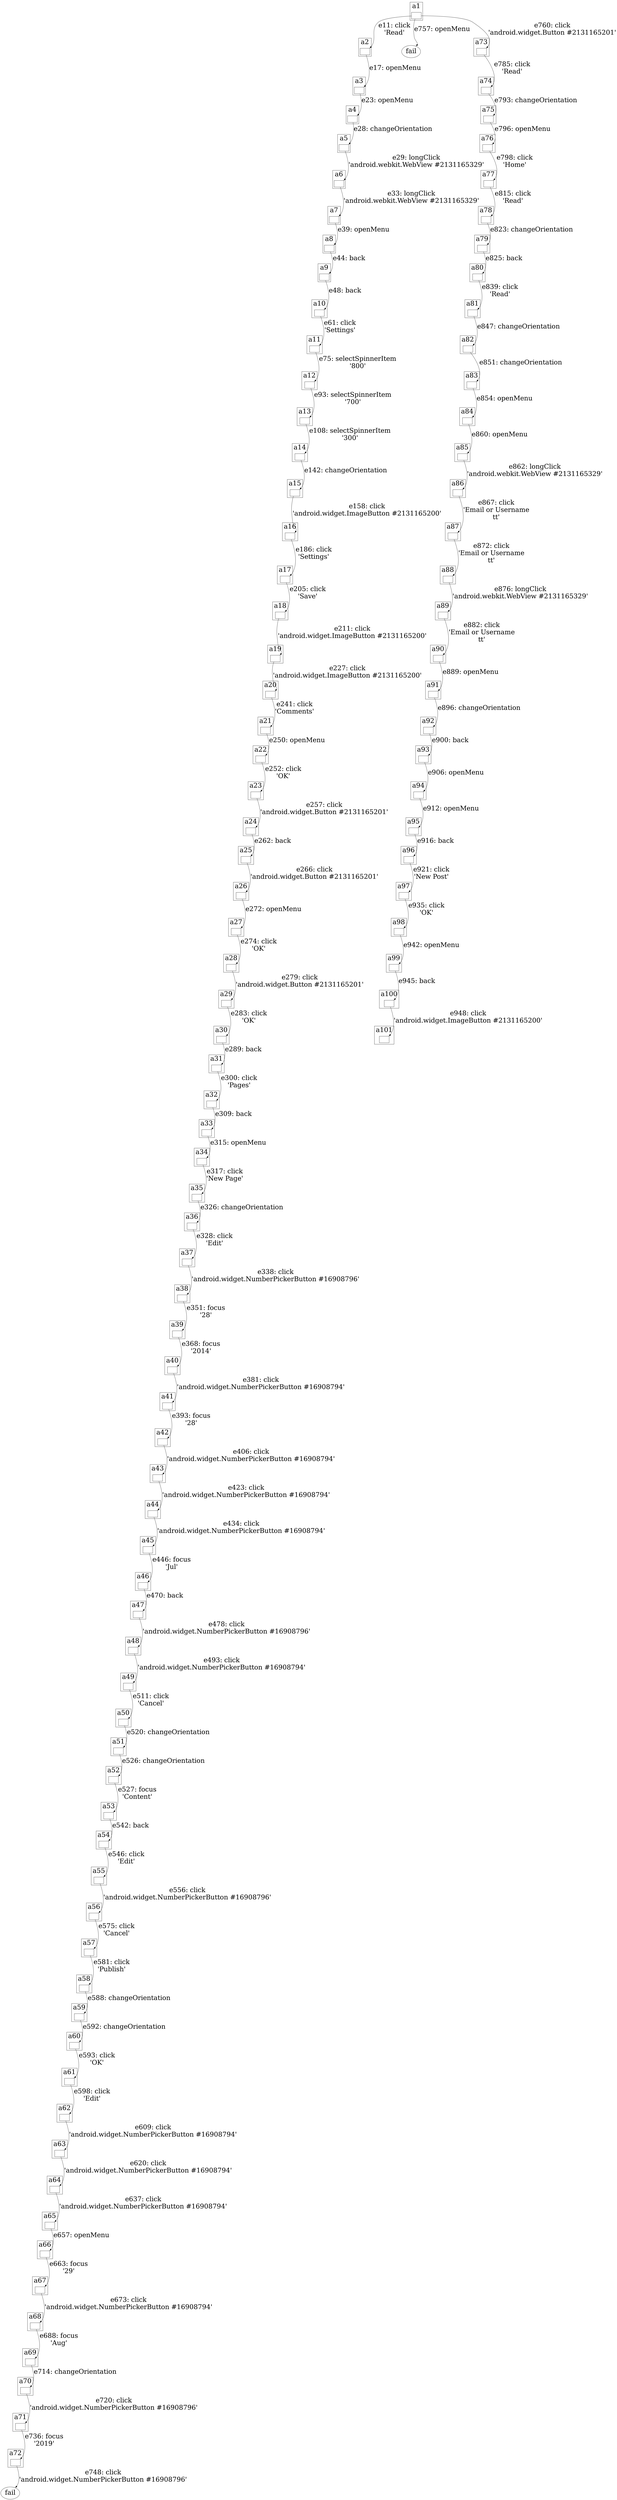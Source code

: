 digraph GuiTree {

	graph [nodesep=1, fontsize=36];
	node [fontsize=36];
	edge [fontsize=36, headport=ne];

## Edges

	a1 -> a2 [label="e11: click\n'Read'"];
	a2 -> a3 [label="e17: openMenu"];
	a3 -> a4 [label="e23: openMenu"];
	a4 -> a5 [label="e28: changeOrientation"];
	a5 -> a6 [label="e29: longClick\n'android.webkit.WebView #2131165329'"];
	a6 -> a7 [label="e33: longClick\n'android.webkit.WebView #2131165329'"];
	a7 -> a8 [label="e39: openMenu"];
	a8 -> a9 [label="e44: back"];
	a9 -> a10 [label="e48: back"];
	a10 -> a11 [label="e61: click\n'Settings'"];
	a11 -> a12 [label="e75: selectSpinnerItem\n'800'"];
	a12 -> a13 [label="e93: selectSpinnerItem\n'700'"];
	a13 -> a14 [label="e108: selectSpinnerItem\n'300'"];
	a14 -> a15 [label="e142: changeOrientation"];
	a15 -> a16 [label="e158: click\n'android.widget.ImageButton #2131165200'"];
	a16 -> a17 [label="e186: click\n'Settings'"];
	a17 -> a18 [label="e205: click\n'Save'"];
	a18 -> a19 [label="e211: click\n'android.widget.ImageButton #2131165200'"];
	a19 -> a20 [label="e227: click\n'android.widget.ImageButton #2131165200'"];
	a20 -> a21 [label="e241: click\n'Comments'"];
	a21 -> a22 [label="e250: openMenu"];
	a22 -> a23 [label="e252: click\n'OK'"];
	a23 -> a24 [label="e257: click\n'android.widget.Button #2131165201'"];
	a24 -> a25 [label="e262: back"];
	a25 -> a26 [label="e266: click\n'android.widget.Button #2131165201'"];
	a26 -> a27 [label="e272: openMenu"];
	a27 -> a28 [label="e274: click\n'OK'"];
	a28 -> a29 [label="e279: click\n'android.widget.Button #2131165201'"];
	a29 -> a30 [label="e283: click\n'OK'"];
	a30 -> a31 [label="e289: back"];
	a31 -> a32 [label="e300: click\n'Pages'"];
	a32 -> a33 [label="e309: back"];
	a33 -> a34 [label="e315: openMenu"];
	a34 -> a35 [label="e317: click\n'New Page'"];
	a35 -> a36 [label="e326: changeOrientation"];
	a36 -> a37 [label="e328: click\n'Edit'"];
	a37 -> a38 [label="e338: click\n'android.widget.NumberPickerButton #16908796'"];
	a38 -> a39 [label="e351: focus\n'28'"];
	a39 -> a40 [label="e368: focus\n'2014'"];
	a40 -> a41 [label="e381: click\n'android.widget.NumberPickerButton #16908794'"];
	a41 -> a42 [label="e393: focus\n'28'"];
	a42 -> a43 [label="e406: click\n'android.widget.NumberPickerButton #16908794'"];
	a43 -> a44 [label="e423: click\n'android.widget.NumberPickerButton #16908794'"];
	a44 -> a45 [label="e434: click\n'android.widget.NumberPickerButton #16908794'"];
	a45 -> a46 [label="e446: focus\n'Jul'"];
	a46 -> a47 [label="e470: back"];
	a47 -> a48 [label="e478: click\n'android.widget.NumberPickerButton #16908796'"];
	a48 -> a49 [label="e493: click\n'android.widget.NumberPickerButton #16908794'"];
	a49 -> a50 [label="e511: click\n'Cancel'"];
	a50 -> a51 [label="e520: changeOrientation"];
	a51 -> a52 [label="e526: changeOrientation"];
	a52 -> a53 [label="e527: focus\n'Content'"];
	a53 -> a54 [label="e542: back"];
	a54 -> a55 [label="e546: click\n'Edit'"];
	a55 -> a56 [label="e556: click\n'android.widget.NumberPickerButton #16908796'"];
	a56 -> a57 [label="e575: click\n'Cancel'"];
	a57 -> a58 [label="e581: click\n'Publish'"];
	a58 -> a59 [label="e588: changeOrientation"];
	a59 -> a60 [label="e592: changeOrientation"];
	a60 -> a61 [label="e593: click\n'OK'"];
	a61 -> a62 [label="e598: click\n'Edit'"];
	a62 -> a63 [label="e609: click\n'android.widget.NumberPickerButton #16908794'"];
	a63 -> a64 [label="e620: click\n'android.widget.NumberPickerButton #16908794'"];
	a64 -> a65 [label="e637: click\n'android.widget.NumberPickerButton #16908794'"];
	a65 -> a66 [label="e657: openMenu"];
	a66 -> a67 [label="e663: focus\n'29'"];
	a67 -> a68 [label="e673: click\n'android.widget.NumberPickerButton #16908794'"];
	a68 -> a69 [label="e688: focus\n'Aug'"];
	a69 -> a70 [label="e714: changeOrientation"];
	a70 -> a71 [label="e720: click\n'android.widget.NumberPickerButton #16908796'"];
	a71 -> a72 [label="e736: focus\n'2019'"];
	a72 -> f0 [label="e748: click\n'android.widget.NumberPickerButton #16908796'"];
	a1 -> f1 [label="e757: openMenu"];
	a1 -> a73 [label="e760: click\n'android.widget.Button #2131165201'"];
	a73 -> a74 [label="e785: click\n'Read'"];
	a74 -> a75 [label="e793: changeOrientation"];
	a75 -> a76 [label="e796: openMenu"];
	a76 -> a77 [label="e798: click\n'Home'"];
	a77 -> a78 [label="e815: click\n'Read'"];
	a78 -> a79 [label="e823: changeOrientation"];
	a79 -> a80 [label="e825: back"];
	a80 -> a81 [label="e839: click\n'Read'"];
	a81 -> a82 [label="e847: changeOrientation"];
	a82 -> a83 [label="e851: changeOrientation"];
	a83 -> a84 [label="e854: openMenu"];
	a84 -> a85 [label="e860: openMenu"];
	a85 -> a86 [label="e862: longClick\n'android.webkit.WebView #2131165329'"];
	a86 -> a87 [label="e867: click\n'Email or Username\n\t\t'"];
	a87 -> a88 [label="e872: click\n'Email or Username\n\t\t'"];
	a88 -> a89 [label="e876: longClick\n'android.webkit.WebView #2131165329'"];
	a89 -> a90 [label="e882: click\n'Email or Username\n\t\t'"];
	a90 -> a91 [label="e889: openMenu"];
	a91 -> a92 [label="e896: changeOrientation"];
	a92 -> a93 [label="e900: back"];
	a93 -> a94 [label="e906: openMenu"];
	a94 -> a95 [label="e912: openMenu"];
	a95 -> a96 [label="e916: back"];
	a96 -> a97 [label="e921: click\n'New Post'"];
	a97 -> a98 [label="e935: click\n'OK'"];
	a98 -> a99 [label="e942: openMenu"];
	a99 -> a100 [label="e945: back"];
	a100 -> a101 [label="e948: click\n'android.widget.ImageButton #2131165200'"];

## Nodes

	subgraph cluster_a1{label="a1"; a1};
	a1 [label="", shapefile="a1.jpg"];

	subgraph cluster_a2{label="a2"; a2};
	a2 [label="", shapefile="a2.jpg"];

	subgraph cluster_a3{label="a3"; a3};
	a3 [label="", shapefile="a3.jpg"];

	subgraph cluster_a4{label="a4"; a4};
	a4 [label="", shapefile="a4.jpg"];

	subgraph cluster_a5{label="a5"; a5};
	a5 [label="", shapefile="a5.jpg"];

	subgraph cluster_a6{label="a6"; a6};
	a6 [label="", shapefile="a6.jpg"];

	subgraph cluster_a7{label="a7"; a7};
	a7 [label="", shapefile="a7.jpg"];

	subgraph cluster_a8{label="a8"; a8};
	a8 [label="", shapefile="a8.jpg"];

	subgraph cluster_a9{label="a9"; a9};
	a9 [label="", shapefile="a9.jpg"];

	subgraph cluster_a10{label="a10"; a10};
	a10 [label="", shapefile="a10.jpg"];

	subgraph cluster_a11{label="a11"; a11};
	a11 [label="", shapefile="a11.jpg"];

	subgraph cluster_a12{label="a12"; a12};
	a12 [label="", shapefile="a12.jpg"];

	subgraph cluster_a13{label="a13"; a13};
	a13 [label="", shapefile="a13.jpg"];

	subgraph cluster_a14{label="a14"; a14};
	a14 [label="", shapefile="a14.jpg"];

	subgraph cluster_a15{label="a15"; a15};
	a15 [label="", shapefile="a15.jpg"];

	subgraph cluster_a16{label="a16"; a16};
	a16 [label="", shapefile="a16.jpg"];

	subgraph cluster_a17{label="a17"; a17};
	a17 [label="", shapefile="a17.jpg"];

	subgraph cluster_a18{label="a18"; a18};
	a18 [label="", shapefile="a18.jpg"];

	subgraph cluster_a19{label="a19"; a19};
	a19 [label="", shapefile="a19.jpg"];

	subgraph cluster_a20{label="a20"; a20};
	a20 [label="", shapefile="a20.jpg"];

	subgraph cluster_a21{label="a21"; a21};
	a21 [label="", shapefile="a21.jpg"];

	subgraph cluster_a22{label="a22"; a22};
	a22 [label="", shapefile="a22.jpg"];

	subgraph cluster_a23{label="a23"; a23};
	a23 [label="", shapefile="a23.jpg"];

	subgraph cluster_a24{label="a24"; a24};
	a24 [label="", shapefile="a24.jpg"];

	subgraph cluster_a25{label="a25"; a25};
	a25 [label="", shapefile="a25.jpg"];

	subgraph cluster_a26{label="a26"; a26};
	a26 [label="", shapefile="a26.jpg"];

	subgraph cluster_a27{label="a27"; a27};
	a27 [label="", shapefile="a27.jpg"];

	subgraph cluster_a28{label="a28"; a28};
	a28 [label="", shapefile="a28.jpg"];

	subgraph cluster_a29{label="a29"; a29};
	a29 [label="", shapefile="a29.jpg"];

	subgraph cluster_a30{label="a30"; a30};
	a30 [label="", shapefile="a30.jpg"];

	subgraph cluster_a31{label="a31"; a31};
	a31 [label="", shapefile="a31.jpg"];

	subgraph cluster_a32{label="a32"; a32};
	a32 [label="", shapefile="a32.jpg"];

	subgraph cluster_a33{label="a33"; a33};
	a33 [label="", shapefile="a33.jpg"];

	subgraph cluster_a34{label="a34"; a34};
	a34 [label="", shapefile="a34.jpg"];

	subgraph cluster_a35{label="a35"; a35};
	a35 [label="", shapefile="a35.jpg"];

	subgraph cluster_a36{label="a36"; a36};
	a36 [label="", shapefile="a36.jpg"];

	subgraph cluster_a37{label="a37"; a37};
	a37 [label="", shapefile="a37.jpg"];

	subgraph cluster_a38{label="a38"; a38};
	a38 [label="", shapefile="a38.jpg"];

	subgraph cluster_a39{label="a39"; a39};
	a39 [label="", shapefile="a39.jpg"];

	subgraph cluster_a40{label="a40"; a40};
	a40 [label="", shapefile="a40.jpg"];

	subgraph cluster_a41{label="a41"; a41};
	a41 [label="", shapefile="a41.jpg"];

	subgraph cluster_a42{label="a42"; a42};
	a42 [label="", shapefile="a42.jpg"];

	subgraph cluster_a43{label="a43"; a43};
	a43 [label="", shapefile="a43.jpg"];

	subgraph cluster_a44{label="a44"; a44};
	a44 [label="", shapefile="a44.jpg"];

	subgraph cluster_a45{label="a45"; a45};
	a45 [label="", shapefile="a45.jpg"];

	subgraph cluster_a46{label="a46"; a46};
	a46 [label="", shapefile="a46.jpg"];

	subgraph cluster_a47{label="a47"; a47};
	a47 [label="", shapefile="a47.jpg"];

	subgraph cluster_a48{label="a48"; a48};
	a48 [label="", shapefile="a48.jpg"];

	subgraph cluster_a49{label="a49"; a49};
	a49 [label="", shapefile="a49.jpg"];

	subgraph cluster_a50{label="a50"; a50};
	a50 [label="", shapefile="a50.jpg"];

	subgraph cluster_a51{label="a51"; a51};
	a51 [label="", shapefile="a51.jpg"];

	subgraph cluster_a52{label="a52"; a52};
	a52 [label="", shapefile="a52.jpg"];

	subgraph cluster_a53{label="a53"; a53};
	a53 [label="", shapefile="a53.jpg"];

	subgraph cluster_a54{label="a54"; a54};
	a54 [label="", shapefile="a54.jpg"];

	subgraph cluster_a55{label="a55"; a55};
	a55 [label="", shapefile="a55.jpg"];

	subgraph cluster_a56{label="a56"; a56};
	a56 [label="", shapefile="a56.jpg"];

	subgraph cluster_a57{label="a57"; a57};
	a57 [label="", shapefile="a57.jpg"];

	subgraph cluster_a58{label="a58"; a58};
	a58 [label="", shapefile="a58.jpg"];

	subgraph cluster_a59{label="a59"; a59};
	a59 [label="", shapefile="a59.jpg"];

	subgraph cluster_a60{label="a60"; a60};
	a60 [label="", shapefile="a60.jpg"];

	subgraph cluster_a61{label="a61"; a61};
	a61 [label="", shapefile="a61.jpg"];

	subgraph cluster_a62{label="a62"; a62};
	a62 [label="", shapefile="a62.jpg"];

	subgraph cluster_a63{label="a63"; a63};
	a63 [label="", shapefile="a63.jpg"];

	subgraph cluster_a64{label="a64"; a64};
	a64 [label="", shapefile="a64.jpg"];

	subgraph cluster_a65{label="a65"; a65};
	a65 [label="", shapefile="a65.jpg"];

	subgraph cluster_a66{label="a66"; a66};
	a66 [label="", shapefile="a66.jpg"];

	subgraph cluster_a67{label="a67"; a67};
	a67 [label="", shapefile="a67.jpg"];

	subgraph cluster_a68{label="a68"; a68};
	a68 [label="", shapefile="a68.jpg"];

	subgraph cluster_a69{label="a69"; a69};
	a69 [label="", shapefile="a69.jpg"];

	subgraph cluster_a70{label="a70"; a70};
	a70 [label="", shapefile="a70.jpg"];

	subgraph cluster_a71{label="a71"; a71};
	a71 [label="", shapefile="a71.jpg"];

	subgraph cluster_a72{label="a72"; a72};
	a72 [label="", shapefile="a72.jpg"];

	f0 [label="fail"];

	f1 [label="fail"];

	subgraph cluster_a73{label="a73"; a73};
	a73 [label="", shapefile="a73.jpg"];

	subgraph cluster_a74{label="a74"; a74};
	a74 [label="", shapefile="a74.jpg"];

	subgraph cluster_a75{label="a75"; a75};
	a75 [label="", shapefile="a75.jpg"];

	subgraph cluster_a76{label="a76"; a76};
	a76 [label="", shapefile="a76.jpg"];

	subgraph cluster_a77{label="a77"; a77};
	a77 [label="", shapefile="a77.jpg"];

	subgraph cluster_a78{label="a78"; a78};
	a78 [label="", shapefile="a78.jpg"];

	subgraph cluster_a79{label="a79"; a79};
	a79 [label="", shapefile="a79.jpg"];

	subgraph cluster_a80{label="a80"; a80};
	a80 [label="", shapefile="a80.jpg"];

	subgraph cluster_a81{label="a81"; a81};
	a81 [label="", shapefile="a81.jpg"];

	subgraph cluster_a82{label="a82"; a82};
	a82 [label="", shapefile="a82.jpg"];

	subgraph cluster_a83{label="a83"; a83};
	a83 [label="", shapefile="a83.jpg"];

	subgraph cluster_a84{label="a84"; a84};
	a84 [label="", shapefile="a84.jpg"];

	subgraph cluster_a85{label="a85"; a85};
	a85 [label="", shapefile="a85.jpg"];

	subgraph cluster_a86{label="a86"; a86};
	a86 [label="", shapefile="a86.jpg"];

	subgraph cluster_a87{label="a87"; a87};
	a87 [label="", shapefile="a87.jpg"];

	subgraph cluster_a88{label="a88"; a88};
	a88 [label="", shapefile="a88.jpg"];

	subgraph cluster_a89{label="a89"; a89};
	a89 [label="", shapefile="a89.jpg"];

	subgraph cluster_a90{label="a90"; a90};
	a90 [label="", shapefile="a90.jpg"];

	subgraph cluster_a91{label="a91"; a91};
	a91 [label="", shapefile="a91.jpg"];

	subgraph cluster_a92{label="a92"; a92};
	a92 [label="", shapefile="a92.jpg"];

	subgraph cluster_a93{label="a93"; a93};
	a93 [label="", shapefile="a93.jpg"];

	subgraph cluster_a94{label="a94"; a94};
	a94 [label="", shapefile="a94.jpg"];

	subgraph cluster_a95{label="a95"; a95};
	a95 [label="", shapefile="a95.jpg"];

	subgraph cluster_a96{label="a96"; a96};
	a96 [label="", shapefile="a96.jpg"];

	subgraph cluster_a97{label="a97"; a97};
	a97 [label="", shapefile="a97.jpg"];

	subgraph cluster_a98{label="a98"; a98};
	a98 [label="", shapefile="a98.jpg"];

	subgraph cluster_a99{label="a99"; a99};
	a99 [label="", shapefile="a99.jpg"];

	subgraph cluster_a100{label="a100"; a100};
	a100 [label="", shapefile="a100.jpg"];

	subgraph cluster_a101{label="a101"; a101};
	a101 [label="", shapefile="a101.jpg"];

}
